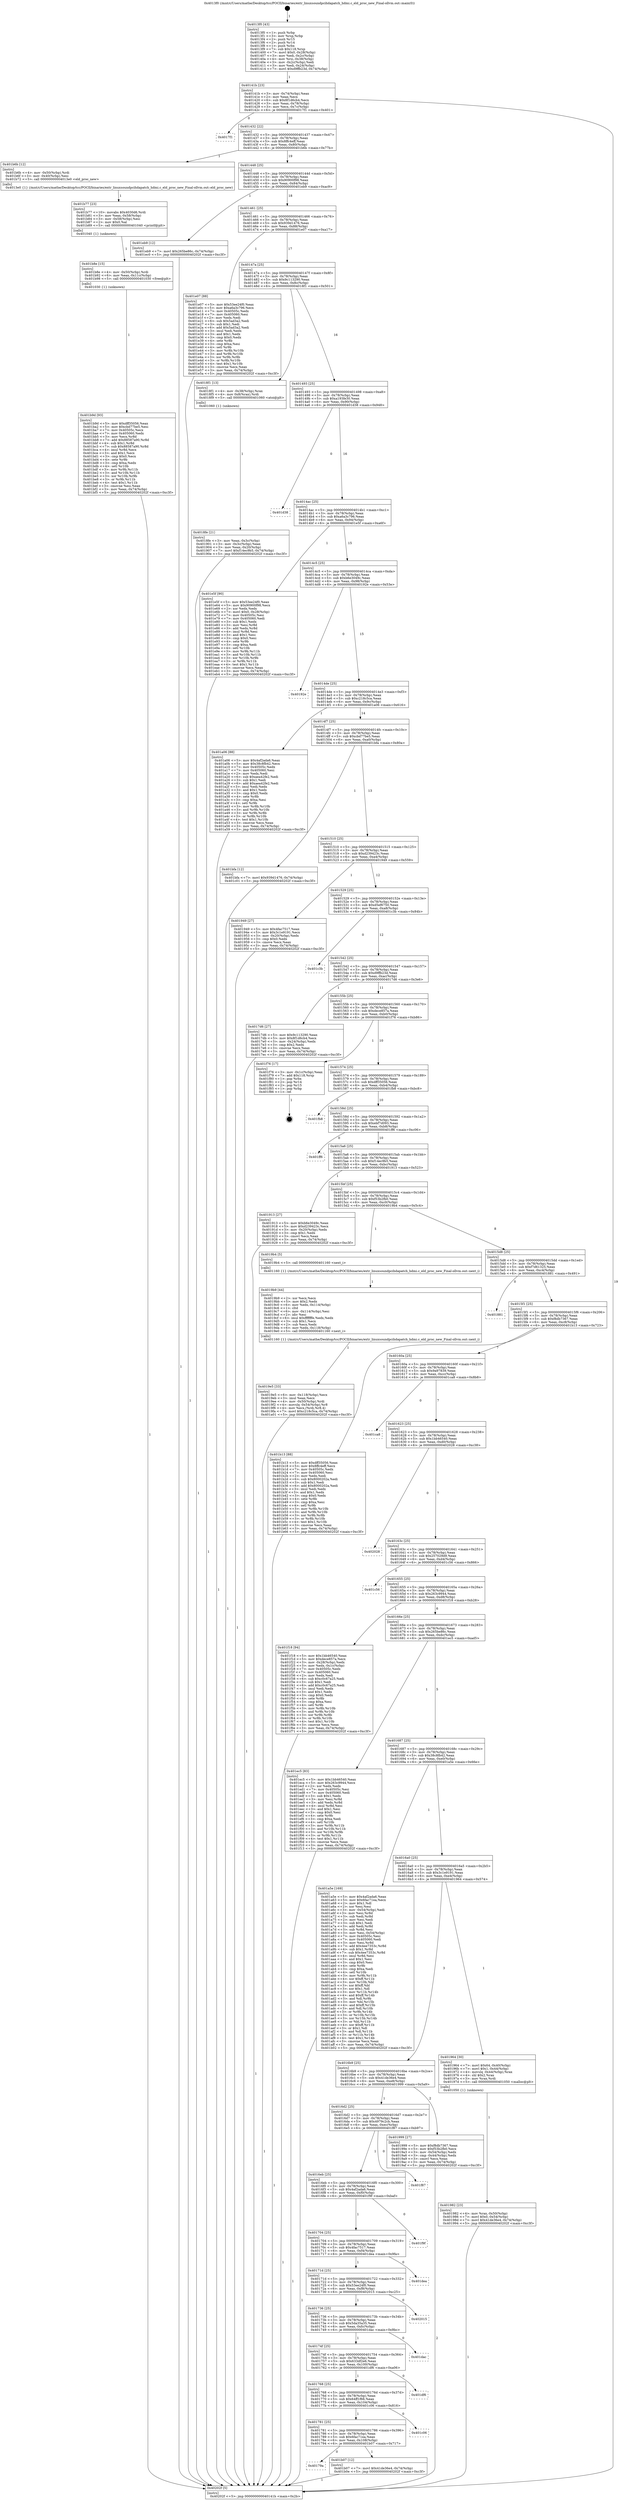 digraph "0x4013f0" {
  label = "0x4013f0 (/mnt/c/Users/mathe/Desktop/tcc/POCII/binaries/extr_linuxsoundpcihdapatch_hdmi.c_eld_proc_new_Final-ollvm.out::main(0))"
  labelloc = "t"
  node[shape=record]

  Entry [label="",width=0.3,height=0.3,shape=circle,fillcolor=black,style=filled]
  "0x40141b" [label="{
     0x40141b [23]\l
     | [instrs]\l
     &nbsp;&nbsp;0x40141b \<+3\>: mov -0x74(%rbp),%eax\l
     &nbsp;&nbsp;0x40141e \<+2\>: mov %eax,%ecx\l
     &nbsp;&nbsp;0x401420 \<+6\>: sub $0x8f1d6cb4,%ecx\l
     &nbsp;&nbsp;0x401426 \<+3\>: mov %eax,-0x78(%rbp)\l
     &nbsp;&nbsp;0x401429 \<+3\>: mov %ecx,-0x7c(%rbp)\l
     &nbsp;&nbsp;0x40142c \<+6\>: je 00000000004017f1 \<main+0x401\>\l
  }"]
  "0x4017f1" [label="{
     0x4017f1\l
  }", style=dashed]
  "0x401432" [label="{
     0x401432 [22]\l
     | [instrs]\l
     &nbsp;&nbsp;0x401432 \<+5\>: jmp 0000000000401437 \<main+0x47\>\l
     &nbsp;&nbsp;0x401437 \<+3\>: mov -0x78(%rbp),%eax\l
     &nbsp;&nbsp;0x40143a \<+5\>: sub $0x8ffc4eff,%eax\l
     &nbsp;&nbsp;0x40143f \<+3\>: mov %eax,-0x80(%rbp)\l
     &nbsp;&nbsp;0x401442 \<+6\>: je 0000000000401b6b \<main+0x77b\>\l
  }"]
  Exit [label="",width=0.3,height=0.3,shape=circle,fillcolor=black,style=filled,peripheries=2]
  "0x401b6b" [label="{
     0x401b6b [12]\l
     | [instrs]\l
     &nbsp;&nbsp;0x401b6b \<+4\>: mov -0x50(%rbp),%rdi\l
     &nbsp;&nbsp;0x401b6f \<+3\>: mov -0x40(%rbp),%esi\l
     &nbsp;&nbsp;0x401b72 \<+5\>: call 00000000004013e0 \<eld_proc_new\>\l
     | [calls]\l
     &nbsp;&nbsp;0x4013e0 \{1\} (/mnt/c/Users/mathe/Desktop/tcc/POCII/binaries/extr_linuxsoundpcihdapatch_hdmi.c_eld_proc_new_Final-ollvm.out::eld_proc_new)\l
  }"]
  "0x401448" [label="{
     0x401448 [25]\l
     | [instrs]\l
     &nbsp;&nbsp;0x401448 \<+5\>: jmp 000000000040144d \<main+0x5d\>\l
     &nbsp;&nbsp;0x40144d \<+3\>: mov -0x78(%rbp),%eax\l
     &nbsp;&nbsp;0x401450 \<+5\>: sub $0x90900f98,%eax\l
     &nbsp;&nbsp;0x401455 \<+6\>: mov %eax,-0x84(%rbp)\l
     &nbsp;&nbsp;0x40145b \<+6\>: je 0000000000401eb9 \<main+0xac9\>\l
  }"]
  "0x401b9d" [label="{
     0x401b9d [93]\l
     | [instrs]\l
     &nbsp;&nbsp;0x401b9d \<+5\>: mov $0xdff35056,%eax\l
     &nbsp;&nbsp;0x401ba2 \<+5\>: mov $0xcbd77be5,%esi\l
     &nbsp;&nbsp;0x401ba7 \<+7\>: mov 0x40505c,%ecx\l
     &nbsp;&nbsp;0x401bae \<+7\>: mov 0x405060,%edx\l
     &nbsp;&nbsp;0x401bb5 \<+3\>: mov %ecx,%r8d\l
     &nbsp;&nbsp;0x401bb8 \<+7\>: add $0x88587a90,%r8d\l
     &nbsp;&nbsp;0x401bbf \<+4\>: sub $0x1,%r8d\l
     &nbsp;&nbsp;0x401bc3 \<+7\>: sub $0x88587a90,%r8d\l
     &nbsp;&nbsp;0x401bca \<+4\>: imul %r8d,%ecx\l
     &nbsp;&nbsp;0x401bce \<+3\>: and $0x1,%ecx\l
     &nbsp;&nbsp;0x401bd1 \<+3\>: cmp $0x0,%ecx\l
     &nbsp;&nbsp;0x401bd4 \<+4\>: sete %r9b\l
     &nbsp;&nbsp;0x401bd8 \<+3\>: cmp $0xa,%edx\l
     &nbsp;&nbsp;0x401bdb \<+4\>: setl %r10b\l
     &nbsp;&nbsp;0x401bdf \<+3\>: mov %r9b,%r11b\l
     &nbsp;&nbsp;0x401be2 \<+3\>: and %r10b,%r11b\l
     &nbsp;&nbsp;0x401be5 \<+3\>: xor %r10b,%r9b\l
     &nbsp;&nbsp;0x401be8 \<+3\>: or %r9b,%r11b\l
     &nbsp;&nbsp;0x401beb \<+4\>: test $0x1,%r11b\l
     &nbsp;&nbsp;0x401bef \<+3\>: cmovne %esi,%eax\l
     &nbsp;&nbsp;0x401bf2 \<+3\>: mov %eax,-0x74(%rbp)\l
     &nbsp;&nbsp;0x401bf5 \<+5\>: jmp 000000000040202f \<main+0xc3f\>\l
  }"]
  "0x401eb9" [label="{
     0x401eb9 [12]\l
     | [instrs]\l
     &nbsp;&nbsp;0x401eb9 \<+7\>: movl $0x265be86c,-0x74(%rbp)\l
     &nbsp;&nbsp;0x401ec0 \<+5\>: jmp 000000000040202f \<main+0xc3f\>\l
  }"]
  "0x401461" [label="{
     0x401461 [25]\l
     | [instrs]\l
     &nbsp;&nbsp;0x401461 \<+5\>: jmp 0000000000401466 \<main+0x76\>\l
     &nbsp;&nbsp;0x401466 \<+3\>: mov -0x78(%rbp),%eax\l
     &nbsp;&nbsp;0x401469 \<+5\>: sub $0x939d1476,%eax\l
     &nbsp;&nbsp;0x40146e \<+6\>: mov %eax,-0x88(%rbp)\l
     &nbsp;&nbsp;0x401474 \<+6\>: je 0000000000401e07 \<main+0xa17\>\l
  }"]
  "0x401b8e" [label="{
     0x401b8e [15]\l
     | [instrs]\l
     &nbsp;&nbsp;0x401b8e \<+4\>: mov -0x50(%rbp),%rdi\l
     &nbsp;&nbsp;0x401b92 \<+6\>: mov %eax,-0x11c(%rbp)\l
     &nbsp;&nbsp;0x401b98 \<+5\>: call 0000000000401030 \<free@plt\>\l
     | [calls]\l
     &nbsp;&nbsp;0x401030 \{1\} (unknown)\l
  }"]
  "0x401e07" [label="{
     0x401e07 [88]\l
     | [instrs]\l
     &nbsp;&nbsp;0x401e07 \<+5\>: mov $0x53ee24f0,%eax\l
     &nbsp;&nbsp;0x401e0c \<+5\>: mov $0xa6a3c796,%ecx\l
     &nbsp;&nbsp;0x401e11 \<+7\>: mov 0x40505c,%edx\l
     &nbsp;&nbsp;0x401e18 \<+7\>: mov 0x405060,%esi\l
     &nbsp;&nbsp;0x401e1f \<+2\>: mov %edx,%edi\l
     &nbsp;&nbsp;0x401e21 \<+6\>: sub $0x5ad3a2,%edi\l
     &nbsp;&nbsp;0x401e27 \<+3\>: sub $0x1,%edi\l
     &nbsp;&nbsp;0x401e2a \<+6\>: add $0x5ad3a2,%edi\l
     &nbsp;&nbsp;0x401e30 \<+3\>: imul %edi,%edx\l
     &nbsp;&nbsp;0x401e33 \<+3\>: and $0x1,%edx\l
     &nbsp;&nbsp;0x401e36 \<+3\>: cmp $0x0,%edx\l
     &nbsp;&nbsp;0x401e39 \<+4\>: sete %r8b\l
     &nbsp;&nbsp;0x401e3d \<+3\>: cmp $0xa,%esi\l
     &nbsp;&nbsp;0x401e40 \<+4\>: setl %r9b\l
     &nbsp;&nbsp;0x401e44 \<+3\>: mov %r8b,%r10b\l
     &nbsp;&nbsp;0x401e47 \<+3\>: and %r9b,%r10b\l
     &nbsp;&nbsp;0x401e4a \<+3\>: xor %r9b,%r8b\l
     &nbsp;&nbsp;0x401e4d \<+3\>: or %r8b,%r10b\l
     &nbsp;&nbsp;0x401e50 \<+4\>: test $0x1,%r10b\l
     &nbsp;&nbsp;0x401e54 \<+3\>: cmovne %ecx,%eax\l
     &nbsp;&nbsp;0x401e57 \<+3\>: mov %eax,-0x74(%rbp)\l
     &nbsp;&nbsp;0x401e5a \<+5\>: jmp 000000000040202f \<main+0xc3f\>\l
  }"]
  "0x40147a" [label="{
     0x40147a [25]\l
     | [instrs]\l
     &nbsp;&nbsp;0x40147a \<+5\>: jmp 000000000040147f \<main+0x8f\>\l
     &nbsp;&nbsp;0x40147f \<+3\>: mov -0x78(%rbp),%eax\l
     &nbsp;&nbsp;0x401482 \<+5\>: sub $0x9c113290,%eax\l
     &nbsp;&nbsp;0x401487 \<+6\>: mov %eax,-0x8c(%rbp)\l
     &nbsp;&nbsp;0x40148d \<+6\>: je 00000000004018f1 \<main+0x501\>\l
  }"]
  "0x401b77" [label="{
     0x401b77 [23]\l
     | [instrs]\l
     &nbsp;&nbsp;0x401b77 \<+10\>: movabs $0x4030d6,%rdi\l
     &nbsp;&nbsp;0x401b81 \<+3\>: mov %eax,-0x58(%rbp)\l
     &nbsp;&nbsp;0x401b84 \<+3\>: mov -0x58(%rbp),%esi\l
     &nbsp;&nbsp;0x401b87 \<+2\>: mov $0x0,%al\l
     &nbsp;&nbsp;0x401b89 \<+5\>: call 0000000000401040 \<printf@plt\>\l
     | [calls]\l
     &nbsp;&nbsp;0x401040 \{1\} (unknown)\l
  }"]
  "0x4018f1" [label="{
     0x4018f1 [13]\l
     | [instrs]\l
     &nbsp;&nbsp;0x4018f1 \<+4\>: mov -0x38(%rbp),%rax\l
     &nbsp;&nbsp;0x4018f5 \<+4\>: mov 0x8(%rax),%rdi\l
     &nbsp;&nbsp;0x4018f9 \<+5\>: call 0000000000401060 \<atoi@plt\>\l
     | [calls]\l
     &nbsp;&nbsp;0x401060 \{1\} (unknown)\l
  }"]
  "0x401493" [label="{
     0x401493 [25]\l
     | [instrs]\l
     &nbsp;&nbsp;0x401493 \<+5\>: jmp 0000000000401498 \<main+0xa8\>\l
     &nbsp;&nbsp;0x401498 \<+3\>: mov -0x78(%rbp),%eax\l
     &nbsp;&nbsp;0x40149b \<+5\>: sub $0xa193fe30,%eax\l
     &nbsp;&nbsp;0x4014a0 \<+6\>: mov %eax,-0x90(%rbp)\l
     &nbsp;&nbsp;0x4014a6 \<+6\>: je 0000000000401d38 \<main+0x948\>\l
  }"]
  "0x40179a" [label="{
     0x40179a\l
  }", style=dashed]
  "0x401d38" [label="{
     0x401d38\l
  }", style=dashed]
  "0x4014ac" [label="{
     0x4014ac [25]\l
     | [instrs]\l
     &nbsp;&nbsp;0x4014ac \<+5\>: jmp 00000000004014b1 \<main+0xc1\>\l
     &nbsp;&nbsp;0x4014b1 \<+3\>: mov -0x78(%rbp),%eax\l
     &nbsp;&nbsp;0x4014b4 \<+5\>: sub $0xa6a3c796,%eax\l
     &nbsp;&nbsp;0x4014b9 \<+6\>: mov %eax,-0x94(%rbp)\l
     &nbsp;&nbsp;0x4014bf \<+6\>: je 0000000000401e5f \<main+0xa6f\>\l
  }"]
  "0x401b07" [label="{
     0x401b07 [12]\l
     | [instrs]\l
     &nbsp;&nbsp;0x401b07 \<+7\>: movl $0x41de36e4,-0x74(%rbp)\l
     &nbsp;&nbsp;0x401b0e \<+5\>: jmp 000000000040202f \<main+0xc3f\>\l
  }"]
  "0x401e5f" [label="{
     0x401e5f [90]\l
     | [instrs]\l
     &nbsp;&nbsp;0x401e5f \<+5\>: mov $0x53ee24f0,%eax\l
     &nbsp;&nbsp;0x401e64 \<+5\>: mov $0x90900f98,%ecx\l
     &nbsp;&nbsp;0x401e69 \<+2\>: xor %edx,%edx\l
     &nbsp;&nbsp;0x401e6b \<+7\>: movl $0x0,-0x28(%rbp)\l
     &nbsp;&nbsp;0x401e72 \<+7\>: mov 0x40505c,%esi\l
     &nbsp;&nbsp;0x401e79 \<+7\>: mov 0x405060,%edi\l
     &nbsp;&nbsp;0x401e80 \<+3\>: sub $0x1,%edx\l
     &nbsp;&nbsp;0x401e83 \<+3\>: mov %esi,%r8d\l
     &nbsp;&nbsp;0x401e86 \<+3\>: add %edx,%r8d\l
     &nbsp;&nbsp;0x401e89 \<+4\>: imul %r8d,%esi\l
     &nbsp;&nbsp;0x401e8d \<+3\>: and $0x1,%esi\l
     &nbsp;&nbsp;0x401e90 \<+3\>: cmp $0x0,%esi\l
     &nbsp;&nbsp;0x401e93 \<+4\>: sete %r9b\l
     &nbsp;&nbsp;0x401e97 \<+3\>: cmp $0xa,%edi\l
     &nbsp;&nbsp;0x401e9a \<+4\>: setl %r10b\l
     &nbsp;&nbsp;0x401e9e \<+3\>: mov %r9b,%r11b\l
     &nbsp;&nbsp;0x401ea1 \<+3\>: and %r10b,%r11b\l
     &nbsp;&nbsp;0x401ea4 \<+3\>: xor %r10b,%r9b\l
     &nbsp;&nbsp;0x401ea7 \<+3\>: or %r9b,%r11b\l
     &nbsp;&nbsp;0x401eaa \<+4\>: test $0x1,%r11b\l
     &nbsp;&nbsp;0x401eae \<+3\>: cmovne %ecx,%eax\l
     &nbsp;&nbsp;0x401eb1 \<+3\>: mov %eax,-0x74(%rbp)\l
     &nbsp;&nbsp;0x401eb4 \<+5\>: jmp 000000000040202f \<main+0xc3f\>\l
  }"]
  "0x4014c5" [label="{
     0x4014c5 [25]\l
     | [instrs]\l
     &nbsp;&nbsp;0x4014c5 \<+5\>: jmp 00000000004014ca \<main+0xda\>\l
     &nbsp;&nbsp;0x4014ca \<+3\>: mov -0x78(%rbp),%eax\l
     &nbsp;&nbsp;0x4014cd \<+5\>: sub $0xb6e3049c,%eax\l
     &nbsp;&nbsp;0x4014d2 \<+6\>: mov %eax,-0x98(%rbp)\l
     &nbsp;&nbsp;0x4014d8 \<+6\>: je 000000000040192e \<main+0x53e\>\l
  }"]
  "0x401781" [label="{
     0x401781 [25]\l
     | [instrs]\l
     &nbsp;&nbsp;0x401781 \<+5\>: jmp 0000000000401786 \<main+0x396\>\l
     &nbsp;&nbsp;0x401786 \<+3\>: mov -0x78(%rbp),%eax\l
     &nbsp;&nbsp;0x401789 \<+5\>: sub $0x6fac71ea,%eax\l
     &nbsp;&nbsp;0x40178e \<+6\>: mov %eax,-0x108(%rbp)\l
     &nbsp;&nbsp;0x401794 \<+6\>: je 0000000000401b07 \<main+0x717\>\l
  }"]
  "0x40192e" [label="{
     0x40192e\l
  }", style=dashed]
  "0x4014de" [label="{
     0x4014de [25]\l
     | [instrs]\l
     &nbsp;&nbsp;0x4014de \<+5\>: jmp 00000000004014e3 \<main+0xf3\>\l
     &nbsp;&nbsp;0x4014e3 \<+3\>: mov -0x78(%rbp),%eax\l
     &nbsp;&nbsp;0x4014e6 \<+5\>: sub $0xc218c5ca,%eax\l
     &nbsp;&nbsp;0x4014eb \<+6\>: mov %eax,-0x9c(%rbp)\l
     &nbsp;&nbsp;0x4014f1 \<+6\>: je 0000000000401a06 \<main+0x616\>\l
  }"]
  "0x401c06" [label="{
     0x401c06\l
  }", style=dashed]
  "0x401a06" [label="{
     0x401a06 [88]\l
     | [instrs]\l
     &nbsp;&nbsp;0x401a06 \<+5\>: mov $0x4af2ada6,%eax\l
     &nbsp;&nbsp;0x401a0b \<+5\>: mov $0x38c8fb42,%ecx\l
     &nbsp;&nbsp;0x401a10 \<+7\>: mov 0x40505c,%edx\l
     &nbsp;&nbsp;0x401a17 \<+7\>: mov 0x405060,%esi\l
     &nbsp;&nbsp;0x401a1e \<+2\>: mov %edx,%edi\l
     &nbsp;&nbsp;0x401a20 \<+6\>: sub $0xaea42fe2,%edi\l
     &nbsp;&nbsp;0x401a26 \<+3\>: sub $0x1,%edi\l
     &nbsp;&nbsp;0x401a29 \<+6\>: add $0xaea42fe2,%edi\l
     &nbsp;&nbsp;0x401a2f \<+3\>: imul %edi,%edx\l
     &nbsp;&nbsp;0x401a32 \<+3\>: and $0x1,%edx\l
     &nbsp;&nbsp;0x401a35 \<+3\>: cmp $0x0,%edx\l
     &nbsp;&nbsp;0x401a38 \<+4\>: sete %r8b\l
     &nbsp;&nbsp;0x401a3c \<+3\>: cmp $0xa,%esi\l
     &nbsp;&nbsp;0x401a3f \<+4\>: setl %r9b\l
     &nbsp;&nbsp;0x401a43 \<+3\>: mov %r8b,%r10b\l
     &nbsp;&nbsp;0x401a46 \<+3\>: and %r9b,%r10b\l
     &nbsp;&nbsp;0x401a49 \<+3\>: xor %r9b,%r8b\l
     &nbsp;&nbsp;0x401a4c \<+3\>: or %r8b,%r10b\l
     &nbsp;&nbsp;0x401a4f \<+4\>: test $0x1,%r10b\l
     &nbsp;&nbsp;0x401a53 \<+3\>: cmovne %ecx,%eax\l
     &nbsp;&nbsp;0x401a56 \<+3\>: mov %eax,-0x74(%rbp)\l
     &nbsp;&nbsp;0x401a59 \<+5\>: jmp 000000000040202f \<main+0xc3f\>\l
  }"]
  "0x4014f7" [label="{
     0x4014f7 [25]\l
     | [instrs]\l
     &nbsp;&nbsp;0x4014f7 \<+5\>: jmp 00000000004014fc \<main+0x10c\>\l
     &nbsp;&nbsp;0x4014fc \<+3\>: mov -0x78(%rbp),%eax\l
     &nbsp;&nbsp;0x4014ff \<+5\>: sub $0xcbd77be5,%eax\l
     &nbsp;&nbsp;0x401504 \<+6\>: mov %eax,-0xa0(%rbp)\l
     &nbsp;&nbsp;0x40150a \<+6\>: je 0000000000401bfa \<main+0x80a\>\l
  }"]
  "0x401768" [label="{
     0x401768 [25]\l
     | [instrs]\l
     &nbsp;&nbsp;0x401768 \<+5\>: jmp 000000000040176d \<main+0x37d\>\l
     &nbsp;&nbsp;0x40176d \<+3\>: mov -0x78(%rbp),%eax\l
     &nbsp;&nbsp;0x401770 \<+5\>: sub $0x64ff1f66,%eax\l
     &nbsp;&nbsp;0x401775 \<+6\>: mov %eax,-0x104(%rbp)\l
     &nbsp;&nbsp;0x40177b \<+6\>: je 0000000000401c06 \<main+0x816\>\l
  }"]
  "0x401bfa" [label="{
     0x401bfa [12]\l
     | [instrs]\l
     &nbsp;&nbsp;0x401bfa \<+7\>: movl $0x939d1476,-0x74(%rbp)\l
     &nbsp;&nbsp;0x401c01 \<+5\>: jmp 000000000040202f \<main+0xc3f\>\l
  }"]
  "0x401510" [label="{
     0x401510 [25]\l
     | [instrs]\l
     &nbsp;&nbsp;0x401510 \<+5\>: jmp 0000000000401515 \<main+0x125\>\l
     &nbsp;&nbsp;0x401515 \<+3\>: mov -0x78(%rbp),%eax\l
     &nbsp;&nbsp;0x401518 \<+5\>: sub $0xd239423c,%eax\l
     &nbsp;&nbsp;0x40151d \<+6\>: mov %eax,-0xa4(%rbp)\l
     &nbsp;&nbsp;0x401523 \<+6\>: je 0000000000401949 \<main+0x559\>\l
  }"]
  "0x401df6" [label="{
     0x401df6\l
  }", style=dashed]
  "0x401949" [label="{
     0x401949 [27]\l
     | [instrs]\l
     &nbsp;&nbsp;0x401949 \<+5\>: mov $0x4fac7517,%eax\l
     &nbsp;&nbsp;0x40194e \<+5\>: mov $0x3c1e9191,%ecx\l
     &nbsp;&nbsp;0x401953 \<+3\>: mov -0x20(%rbp),%edx\l
     &nbsp;&nbsp;0x401956 \<+3\>: cmp $0x0,%edx\l
     &nbsp;&nbsp;0x401959 \<+3\>: cmove %ecx,%eax\l
     &nbsp;&nbsp;0x40195c \<+3\>: mov %eax,-0x74(%rbp)\l
     &nbsp;&nbsp;0x40195f \<+5\>: jmp 000000000040202f \<main+0xc3f\>\l
  }"]
  "0x401529" [label="{
     0x401529 [25]\l
     | [instrs]\l
     &nbsp;&nbsp;0x401529 \<+5\>: jmp 000000000040152e \<main+0x13e\>\l
     &nbsp;&nbsp;0x40152e \<+3\>: mov -0x78(%rbp),%eax\l
     &nbsp;&nbsp;0x401531 \<+5\>: sub $0xd5ef6750,%eax\l
     &nbsp;&nbsp;0x401536 \<+6\>: mov %eax,-0xa8(%rbp)\l
     &nbsp;&nbsp;0x40153c \<+6\>: je 0000000000401c3b \<main+0x84b\>\l
  }"]
  "0x40174f" [label="{
     0x40174f [25]\l
     | [instrs]\l
     &nbsp;&nbsp;0x40174f \<+5\>: jmp 0000000000401754 \<main+0x364\>\l
     &nbsp;&nbsp;0x401754 \<+3\>: mov -0x78(%rbp),%eax\l
     &nbsp;&nbsp;0x401757 \<+5\>: sub $0x633df2e6,%eax\l
     &nbsp;&nbsp;0x40175c \<+6\>: mov %eax,-0x100(%rbp)\l
     &nbsp;&nbsp;0x401762 \<+6\>: je 0000000000401df6 \<main+0xa06\>\l
  }"]
  "0x401c3b" [label="{
     0x401c3b\l
  }", style=dashed]
  "0x401542" [label="{
     0x401542 [25]\l
     | [instrs]\l
     &nbsp;&nbsp;0x401542 \<+5\>: jmp 0000000000401547 \<main+0x157\>\l
     &nbsp;&nbsp;0x401547 \<+3\>: mov -0x78(%rbp),%eax\l
     &nbsp;&nbsp;0x40154a \<+5\>: sub $0xd9ffb23d,%eax\l
     &nbsp;&nbsp;0x40154f \<+6\>: mov %eax,-0xac(%rbp)\l
     &nbsp;&nbsp;0x401555 \<+6\>: je 00000000004017d6 \<main+0x3e6\>\l
  }"]
  "0x401dac" [label="{
     0x401dac\l
  }", style=dashed]
  "0x4017d6" [label="{
     0x4017d6 [27]\l
     | [instrs]\l
     &nbsp;&nbsp;0x4017d6 \<+5\>: mov $0x9c113290,%eax\l
     &nbsp;&nbsp;0x4017db \<+5\>: mov $0x8f1d6cb4,%ecx\l
     &nbsp;&nbsp;0x4017e0 \<+3\>: mov -0x24(%rbp),%edx\l
     &nbsp;&nbsp;0x4017e3 \<+3\>: cmp $0x2,%edx\l
     &nbsp;&nbsp;0x4017e6 \<+3\>: cmovne %ecx,%eax\l
     &nbsp;&nbsp;0x4017e9 \<+3\>: mov %eax,-0x74(%rbp)\l
     &nbsp;&nbsp;0x4017ec \<+5\>: jmp 000000000040202f \<main+0xc3f\>\l
  }"]
  "0x40155b" [label="{
     0x40155b [25]\l
     | [instrs]\l
     &nbsp;&nbsp;0x40155b \<+5\>: jmp 0000000000401560 \<main+0x170\>\l
     &nbsp;&nbsp;0x401560 \<+3\>: mov -0x78(%rbp),%eax\l
     &nbsp;&nbsp;0x401563 \<+5\>: sub $0xdece857a,%eax\l
     &nbsp;&nbsp;0x401568 \<+6\>: mov %eax,-0xb0(%rbp)\l
     &nbsp;&nbsp;0x40156e \<+6\>: je 0000000000401f76 \<main+0xb86\>\l
  }"]
  "0x40202f" [label="{
     0x40202f [5]\l
     | [instrs]\l
     &nbsp;&nbsp;0x40202f \<+5\>: jmp 000000000040141b \<main+0x2b\>\l
  }"]
  "0x4013f0" [label="{
     0x4013f0 [43]\l
     | [instrs]\l
     &nbsp;&nbsp;0x4013f0 \<+1\>: push %rbp\l
     &nbsp;&nbsp;0x4013f1 \<+3\>: mov %rsp,%rbp\l
     &nbsp;&nbsp;0x4013f4 \<+2\>: push %r15\l
     &nbsp;&nbsp;0x4013f6 \<+2\>: push %r14\l
     &nbsp;&nbsp;0x4013f8 \<+1\>: push %rbx\l
     &nbsp;&nbsp;0x4013f9 \<+7\>: sub $0x118,%rsp\l
     &nbsp;&nbsp;0x401400 \<+7\>: movl $0x0,-0x28(%rbp)\l
     &nbsp;&nbsp;0x401407 \<+3\>: mov %edi,-0x2c(%rbp)\l
     &nbsp;&nbsp;0x40140a \<+4\>: mov %rsi,-0x38(%rbp)\l
     &nbsp;&nbsp;0x40140e \<+3\>: mov -0x2c(%rbp),%edi\l
     &nbsp;&nbsp;0x401411 \<+3\>: mov %edi,-0x24(%rbp)\l
     &nbsp;&nbsp;0x401414 \<+7\>: movl $0xd9ffb23d,-0x74(%rbp)\l
  }"]
  "0x4018fe" [label="{
     0x4018fe [21]\l
     | [instrs]\l
     &nbsp;&nbsp;0x4018fe \<+3\>: mov %eax,-0x3c(%rbp)\l
     &nbsp;&nbsp;0x401901 \<+3\>: mov -0x3c(%rbp),%eax\l
     &nbsp;&nbsp;0x401904 \<+3\>: mov %eax,-0x20(%rbp)\l
     &nbsp;&nbsp;0x401907 \<+7\>: movl $0xf14ec9b5,-0x74(%rbp)\l
     &nbsp;&nbsp;0x40190e \<+5\>: jmp 000000000040202f \<main+0xc3f\>\l
  }"]
  "0x401736" [label="{
     0x401736 [25]\l
     | [instrs]\l
     &nbsp;&nbsp;0x401736 \<+5\>: jmp 000000000040173b \<main+0x34b\>\l
     &nbsp;&nbsp;0x40173b \<+3\>: mov -0x78(%rbp),%eax\l
     &nbsp;&nbsp;0x40173e \<+5\>: sub $0x5da35a35,%eax\l
     &nbsp;&nbsp;0x401743 \<+6\>: mov %eax,-0xfc(%rbp)\l
     &nbsp;&nbsp;0x401749 \<+6\>: je 0000000000401dac \<main+0x9bc\>\l
  }"]
  "0x401f76" [label="{
     0x401f76 [17]\l
     | [instrs]\l
     &nbsp;&nbsp;0x401f76 \<+3\>: mov -0x1c(%rbp),%eax\l
     &nbsp;&nbsp;0x401f79 \<+7\>: add $0x118,%rsp\l
     &nbsp;&nbsp;0x401f80 \<+1\>: pop %rbx\l
     &nbsp;&nbsp;0x401f81 \<+2\>: pop %r14\l
     &nbsp;&nbsp;0x401f83 \<+2\>: pop %r15\l
     &nbsp;&nbsp;0x401f85 \<+1\>: pop %rbp\l
     &nbsp;&nbsp;0x401f86 \<+1\>: ret\l
  }"]
  "0x401574" [label="{
     0x401574 [25]\l
     | [instrs]\l
     &nbsp;&nbsp;0x401574 \<+5\>: jmp 0000000000401579 \<main+0x189\>\l
     &nbsp;&nbsp;0x401579 \<+3\>: mov -0x78(%rbp),%eax\l
     &nbsp;&nbsp;0x40157c \<+5\>: sub $0xdff35056,%eax\l
     &nbsp;&nbsp;0x401581 \<+6\>: mov %eax,-0xb4(%rbp)\l
     &nbsp;&nbsp;0x401587 \<+6\>: je 0000000000401fb8 \<main+0xbc8\>\l
  }"]
  "0x402015" [label="{
     0x402015\l
  }", style=dashed]
  "0x401fb8" [label="{
     0x401fb8\l
  }", style=dashed]
  "0x40158d" [label="{
     0x40158d [25]\l
     | [instrs]\l
     &nbsp;&nbsp;0x40158d \<+5\>: jmp 0000000000401592 \<main+0x1a2\>\l
     &nbsp;&nbsp;0x401592 \<+3\>: mov -0x78(%rbp),%eax\l
     &nbsp;&nbsp;0x401595 \<+5\>: sub $0xebf7d093,%eax\l
     &nbsp;&nbsp;0x40159a \<+6\>: mov %eax,-0xb8(%rbp)\l
     &nbsp;&nbsp;0x4015a0 \<+6\>: je 0000000000401ff6 \<main+0xc06\>\l
  }"]
  "0x40171d" [label="{
     0x40171d [25]\l
     | [instrs]\l
     &nbsp;&nbsp;0x40171d \<+5\>: jmp 0000000000401722 \<main+0x332\>\l
     &nbsp;&nbsp;0x401722 \<+3\>: mov -0x78(%rbp),%eax\l
     &nbsp;&nbsp;0x401725 \<+5\>: sub $0x53ee24f0,%eax\l
     &nbsp;&nbsp;0x40172a \<+6\>: mov %eax,-0xf8(%rbp)\l
     &nbsp;&nbsp;0x401730 \<+6\>: je 0000000000402015 \<main+0xc25\>\l
  }"]
  "0x401ff6" [label="{
     0x401ff6\l
  }", style=dashed]
  "0x4015a6" [label="{
     0x4015a6 [25]\l
     | [instrs]\l
     &nbsp;&nbsp;0x4015a6 \<+5\>: jmp 00000000004015ab \<main+0x1bb\>\l
     &nbsp;&nbsp;0x4015ab \<+3\>: mov -0x78(%rbp),%eax\l
     &nbsp;&nbsp;0x4015ae \<+5\>: sub $0xf14ec9b5,%eax\l
     &nbsp;&nbsp;0x4015b3 \<+6\>: mov %eax,-0xbc(%rbp)\l
     &nbsp;&nbsp;0x4015b9 \<+6\>: je 0000000000401913 \<main+0x523\>\l
  }"]
  "0x401dea" [label="{
     0x401dea\l
  }", style=dashed]
  "0x401913" [label="{
     0x401913 [27]\l
     | [instrs]\l
     &nbsp;&nbsp;0x401913 \<+5\>: mov $0xb6e3049c,%eax\l
     &nbsp;&nbsp;0x401918 \<+5\>: mov $0xd239423c,%ecx\l
     &nbsp;&nbsp;0x40191d \<+3\>: mov -0x20(%rbp),%edx\l
     &nbsp;&nbsp;0x401920 \<+3\>: cmp $0x1,%edx\l
     &nbsp;&nbsp;0x401923 \<+3\>: cmovl %ecx,%eax\l
     &nbsp;&nbsp;0x401926 \<+3\>: mov %eax,-0x74(%rbp)\l
     &nbsp;&nbsp;0x401929 \<+5\>: jmp 000000000040202f \<main+0xc3f\>\l
  }"]
  "0x4015bf" [label="{
     0x4015bf [25]\l
     | [instrs]\l
     &nbsp;&nbsp;0x4015bf \<+5\>: jmp 00000000004015c4 \<main+0x1d4\>\l
     &nbsp;&nbsp;0x4015c4 \<+3\>: mov -0x78(%rbp),%eax\l
     &nbsp;&nbsp;0x4015c7 \<+5\>: sub $0xf53b2fb0,%eax\l
     &nbsp;&nbsp;0x4015cc \<+6\>: mov %eax,-0xc0(%rbp)\l
     &nbsp;&nbsp;0x4015d2 \<+6\>: je 00000000004019b4 \<main+0x5c4\>\l
  }"]
  "0x401704" [label="{
     0x401704 [25]\l
     | [instrs]\l
     &nbsp;&nbsp;0x401704 \<+5\>: jmp 0000000000401709 \<main+0x319\>\l
     &nbsp;&nbsp;0x401709 \<+3\>: mov -0x78(%rbp),%eax\l
     &nbsp;&nbsp;0x40170c \<+5\>: sub $0x4fac7517,%eax\l
     &nbsp;&nbsp;0x401711 \<+6\>: mov %eax,-0xf4(%rbp)\l
     &nbsp;&nbsp;0x401717 \<+6\>: je 0000000000401dea \<main+0x9fa\>\l
  }"]
  "0x4019b4" [label="{
     0x4019b4 [5]\l
     | [instrs]\l
     &nbsp;&nbsp;0x4019b4 \<+5\>: call 0000000000401160 \<next_i\>\l
     | [calls]\l
     &nbsp;&nbsp;0x401160 \{1\} (/mnt/c/Users/mathe/Desktop/tcc/POCII/binaries/extr_linuxsoundpcihdapatch_hdmi.c_eld_proc_new_Final-ollvm.out::next_i)\l
  }"]
  "0x4015d8" [label="{
     0x4015d8 [25]\l
     | [instrs]\l
     &nbsp;&nbsp;0x4015d8 \<+5\>: jmp 00000000004015dd \<main+0x1ed\>\l
     &nbsp;&nbsp;0x4015dd \<+3\>: mov -0x78(%rbp),%eax\l
     &nbsp;&nbsp;0x4015e0 \<+5\>: sub $0xf7d61325,%eax\l
     &nbsp;&nbsp;0x4015e5 \<+6\>: mov %eax,-0xc4(%rbp)\l
     &nbsp;&nbsp;0x4015eb \<+6\>: je 0000000000401881 \<main+0x491\>\l
  }"]
  "0x401f9f" [label="{
     0x401f9f\l
  }", style=dashed]
  "0x401881" [label="{
     0x401881\l
  }", style=dashed]
  "0x4015f1" [label="{
     0x4015f1 [25]\l
     | [instrs]\l
     &nbsp;&nbsp;0x4015f1 \<+5\>: jmp 00000000004015f6 \<main+0x206\>\l
     &nbsp;&nbsp;0x4015f6 \<+3\>: mov -0x78(%rbp),%eax\l
     &nbsp;&nbsp;0x4015f9 \<+5\>: sub $0xf8db7367,%eax\l
     &nbsp;&nbsp;0x4015fe \<+6\>: mov %eax,-0xc8(%rbp)\l
     &nbsp;&nbsp;0x401604 \<+6\>: je 0000000000401b13 \<main+0x723\>\l
  }"]
  "0x4016eb" [label="{
     0x4016eb [25]\l
     | [instrs]\l
     &nbsp;&nbsp;0x4016eb \<+5\>: jmp 00000000004016f0 \<main+0x300\>\l
     &nbsp;&nbsp;0x4016f0 \<+3\>: mov -0x78(%rbp),%eax\l
     &nbsp;&nbsp;0x4016f3 \<+5\>: sub $0x4af2ada6,%eax\l
     &nbsp;&nbsp;0x4016f8 \<+6\>: mov %eax,-0xf0(%rbp)\l
     &nbsp;&nbsp;0x4016fe \<+6\>: je 0000000000401f9f \<main+0xbaf\>\l
  }"]
  "0x401b13" [label="{
     0x401b13 [88]\l
     | [instrs]\l
     &nbsp;&nbsp;0x401b13 \<+5\>: mov $0xdff35056,%eax\l
     &nbsp;&nbsp;0x401b18 \<+5\>: mov $0x8ffc4eff,%ecx\l
     &nbsp;&nbsp;0x401b1d \<+7\>: mov 0x40505c,%edx\l
     &nbsp;&nbsp;0x401b24 \<+7\>: mov 0x405060,%esi\l
     &nbsp;&nbsp;0x401b2b \<+2\>: mov %edx,%edi\l
     &nbsp;&nbsp;0x401b2d \<+6\>: sub $0x8000202a,%edi\l
     &nbsp;&nbsp;0x401b33 \<+3\>: sub $0x1,%edi\l
     &nbsp;&nbsp;0x401b36 \<+6\>: add $0x8000202a,%edi\l
     &nbsp;&nbsp;0x401b3c \<+3\>: imul %edi,%edx\l
     &nbsp;&nbsp;0x401b3f \<+3\>: and $0x1,%edx\l
     &nbsp;&nbsp;0x401b42 \<+3\>: cmp $0x0,%edx\l
     &nbsp;&nbsp;0x401b45 \<+4\>: sete %r8b\l
     &nbsp;&nbsp;0x401b49 \<+3\>: cmp $0xa,%esi\l
     &nbsp;&nbsp;0x401b4c \<+4\>: setl %r9b\l
     &nbsp;&nbsp;0x401b50 \<+3\>: mov %r8b,%r10b\l
     &nbsp;&nbsp;0x401b53 \<+3\>: and %r9b,%r10b\l
     &nbsp;&nbsp;0x401b56 \<+3\>: xor %r9b,%r8b\l
     &nbsp;&nbsp;0x401b59 \<+3\>: or %r8b,%r10b\l
     &nbsp;&nbsp;0x401b5c \<+4\>: test $0x1,%r10b\l
     &nbsp;&nbsp;0x401b60 \<+3\>: cmovne %ecx,%eax\l
     &nbsp;&nbsp;0x401b63 \<+3\>: mov %eax,-0x74(%rbp)\l
     &nbsp;&nbsp;0x401b66 \<+5\>: jmp 000000000040202f \<main+0xc3f\>\l
  }"]
  "0x40160a" [label="{
     0x40160a [25]\l
     | [instrs]\l
     &nbsp;&nbsp;0x40160a \<+5\>: jmp 000000000040160f \<main+0x21f\>\l
     &nbsp;&nbsp;0x40160f \<+3\>: mov -0x78(%rbp),%eax\l
     &nbsp;&nbsp;0x401612 \<+5\>: sub $0x9a97839,%eax\l
     &nbsp;&nbsp;0x401617 \<+6\>: mov %eax,-0xcc(%rbp)\l
     &nbsp;&nbsp;0x40161d \<+6\>: je 0000000000401ca8 \<main+0x8b8\>\l
  }"]
  "0x401f87" [label="{
     0x401f87\l
  }", style=dashed]
  "0x401ca8" [label="{
     0x401ca8\l
  }", style=dashed]
  "0x401623" [label="{
     0x401623 [25]\l
     | [instrs]\l
     &nbsp;&nbsp;0x401623 \<+5\>: jmp 0000000000401628 \<main+0x238\>\l
     &nbsp;&nbsp;0x401628 \<+3\>: mov -0x78(%rbp),%eax\l
     &nbsp;&nbsp;0x40162b \<+5\>: sub $0x1bb46540,%eax\l
     &nbsp;&nbsp;0x401630 \<+6\>: mov %eax,-0xd0(%rbp)\l
     &nbsp;&nbsp;0x401636 \<+6\>: je 0000000000402028 \<main+0xc38\>\l
  }"]
  "0x4019e5" [label="{
     0x4019e5 [33]\l
     | [instrs]\l
     &nbsp;&nbsp;0x4019e5 \<+6\>: mov -0x118(%rbp),%ecx\l
     &nbsp;&nbsp;0x4019eb \<+3\>: imul %eax,%ecx\l
     &nbsp;&nbsp;0x4019ee \<+4\>: mov -0x50(%rbp),%rdi\l
     &nbsp;&nbsp;0x4019f2 \<+4\>: movslq -0x54(%rbp),%r8\l
     &nbsp;&nbsp;0x4019f6 \<+4\>: mov %ecx,(%rdi,%r8,4)\l
     &nbsp;&nbsp;0x4019fa \<+7\>: movl $0xc218c5ca,-0x74(%rbp)\l
     &nbsp;&nbsp;0x401a01 \<+5\>: jmp 000000000040202f \<main+0xc3f\>\l
  }"]
  "0x402028" [label="{
     0x402028\l
  }", style=dashed]
  "0x40163c" [label="{
     0x40163c [25]\l
     | [instrs]\l
     &nbsp;&nbsp;0x40163c \<+5\>: jmp 0000000000401641 \<main+0x251\>\l
     &nbsp;&nbsp;0x401641 \<+3\>: mov -0x78(%rbp),%eax\l
     &nbsp;&nbsp;0x401644 \<+5\>: sub $0x257029d9,%eax\l
     &nbsp;&nbsp;0x401649 \<+6\>: mov %eax,-0xd4(%rbp)\l
     &nbsp;&nbsp;0x40164f \<+6\>: je 0000000000401c56 \<main+0x866\>\l
  }"]
  "0x4019b9" [label="{
     0x4019b9 [44]\l
     | [instrs]\l
     &nbsp;&nbsp;0x4019b9 \<+2\>: xor %ecx,%ecx\l
     &nbsp;&nbsp;0x4019bb \<+5\>: mov $0x2,%edx\l
     &nbsp;&nbsp;0x4019c0 \<+6\>: mov %edx,-0x114(%rbp)\l
     &nbsp;&nbsp;0x4019c6 \<+1\>: cltd\l
     &nbsp;&nbsp;0x4019c7 \<+6\>: mov -0x114(%rbp),%esi\l
     &nbsp;&nbsp;0x4019cd \<+2\>: idiv %esi\l
     &nbsp;&nbsp;0x4019cf \<+6\>: imul $0xfffffffe,%edx,%edx\l
     &nbsp;&nbsp;0x4019d5 \<+3\>: sub $0x1,%ecx\l
     &nbsp;&nbsp;0x4019d8 \<+2\>: sub %ecx,%edx\l
     &nbsp;&nbsp;0x4019da \<+6\>: mov %edx,-0x118(%rbp)\l
     &nbsp;&nbsp;0x4019e0 \<+5\>: call 0000000000401160 \<next_i\>\l
     | [calls]\l
     &nbsp;&nbsp;0x401160 \{1\} (/mnt/c/Users/mathe/Desktop/tcc/POCII/binaries/extr_linuxsoundpcihdapatch_hdmi.c_eld_proc_new_Final-ollvm.out::next_i)\l
  }"]
  "0x401c56" [label="{
     0x401c56\l
  }", style=dashed]
  "0x401655" [label="{
     0x401655 [25]\l
     | [instrs]\l
     &nbsp;&nbsp;0x401655 \<+5\>: jmp 000000000040165a \<main+0x26a\>\l
     &nbsp;&nbsp;0x40165a \<+3\>: mov -0x78(%rbp),%eax\l
     &nbsp;&nbsp;0x40165d \<+5\>: sub $0x263c9944,%eax\l
     &nbsp;&nbsp;0x401662 \<+6\>: mov %eax,-0xd8(%rbp)\l
     &nbsp;&nbsp;0x401668 \<+6\>: je 0000000000401f18 \<main+0xb28\>\l
  }"]
  "0x4016d2" [label="{
     0x4016d2 [25]\l
     | [instrs]\l
     &nbsp;&nbsp;0x4016d2 \<+5\>: jmp 00000000004016d7 \<main+0x2e7\>\l
     &nbsp;&nbsp;0x4016d7 \<+3\>: mov -0x78(%rbp),%eax\l
     &nbsp;&nbsp;0x4016da \<+5\>: sub $0x4979c2cb,%eax\l
     &nbsp;&nbsp;0x4016df \<+6\>: mov %eax,-0xec(%rbp)\l
     &nbsp;&nbsp;0x4016e5 \<+6\>: je 0000000000401f87 \<main+0xb97\>\l
  }"]
  "0x401f18" [label="{
     0x401f18 [94]\l
     | [instrs]\l
     &nbsp;&nbsp;0x401f18 \<+5\>: mov $0x1bb46540,%eax\l
     &nbsp;&nbsp;0x401f1d \<+5\>: mov $0xdece857a,%ecx\l
     &nbsp;&nbsp;0x401f22 \<+3\>: mov -0x28(%rbp),%edx\l
     &nbsp;&nbsp;0x401f25 \<+3\>: mov %edx,-0x1c(%rbp)\l
     &nbsp;&nbsp;0x401f28 \<+7\>: mov 0x40505c,%edx\l
     &nbsp;&nbsp;0x401f2f \<+7\>: mov 0x405060,%esi\l
     &nbsp;&nbsp;0x401f36 \<+2\>: mov %edx,%edi\l
     &nbsp;&nbsp;0x401f38 \<+6\>: sub $0xc0c67a25,%edi\l
     &nbsp;&nbsp;0x401f3e \<+3\>: sub $0x1,%edi\l
     &nbsp;&nbsp;0x401f41 \<+6\>: add $0xc0c67a25,%edi\l
     &nbsp;&nbsp;0x401f47 \<+3\>: imul %edi,%edx\l
     &nbsp;&nbsp;0x401f4a \<+3\>: and $0x1,%edx\l
     &nbsp;&nbsp;0x401f4d \<+3\>: cmp $0x0,%edx\l
     &nbsp;&nbsp;0x401f50 \<+4\>: sete %r8b\l
     &nbsp;&nbsp;0x401f54 \<+3\>: cmp $0xa,%esi\l
     &nbsp;&nbsp;0x401f57 \<+4\>: setl %r9b\l
     &nbsp;&nbsp;0x401f5b \<+3\>: mov %r8b,%r10b\l
     &nbsp;&nbsp;0x401f5e \<+3\>: and %r9b,%r10b\l
     &nbsp;&nbsp;0x401f61 \<+3\>: xor %r9b,%r8b\l
     &nbsp;&nbsp;0x401f64 \<+3\>: or %r8b,%r10b\l
     &nbsp;&nbsp;0x401f67 \<+4\>: test $0x1,%r10b\l
     &nbsp;&nbsp;0x401f6b \<+3\>: cmovne %ecx,%eax\l
     &nbsp;&nbsp;0x401f6e \<+3\>: mov %eax,-0x74(%rbp)\l
     &nbsp;&nbsp;0x401f71 \<+5\>: jmp 000000000040202f \<main+0xc3f\>\l
  }"]
  "0x40166e" [label="{
     0x40166e [25]\l
     | [instrs]\l
     &nbsp;&nbsp;0x40166e \<+5\>: jmp 0000000000401673 \<main+0x283\>\l
     &nbsp;&nbsp;0x401673 \<+3\>: mov -0x78(%rbp),%eax\l
     &nbsp;&nbsp;0x401676 \<+5\>: sub $0x265be86c,%eax\l
     &nbsp;&nbsp;0x40167b \<+6\>: mov %eax,-0xdc(%rbp)\l
     &nbsp;&nbsp;0x401681 \<+6\>: je 0000000000401ec5 \<main+0xad5\>\l
  }"]
  "0x401999" [label="{
     0x401999 [27]\l
     | [instrs]\l
     &nbsp;&nbsp;0x401999 \<+5\>: mov $0xf8db7367,%eax\l
     &nbsp;&nbsp;0x40199e \<+5\>: mov $0xf53b2fb0,%ecx\l
     &nbsp;&nbsp;0x4019a3 \<+3\>: mov -0x54(%rbp),%edx\l
     &nbsp;&nbsp;0x4019a6 \<+3\>: cmp -0x44(%rbp),%edx\l
     &nbsp;&nbsp;0x4019a9 \<+3\>: cmovl %ecx,%eax\l
     &nbsp;&nbsp;0x4019ac \<+3\>: mov %eax,-0x74(%rbp)\l
     &nbsp;&nbsp;0x4019af \<+5\>: jmp 000000000040202f \<main+0xc3f\>\l
  }"]
  "0x401ec5" [label="{
     0x401ec5 [83]\l
     | [instrs]\l
     &nbsp;&nbsp;0x401ec5 \<+5\>: mov $0x1bb46540,%eax\l
     &nbsp;&nbsp;0x401eca \<+5\>: mov $0x263c9944,%ecx\l
     &nbsp;&nbsp;0x401ecf \<+2\>: xor %edx,%edx\l
     &nbsp;&nbsp;0x401ed1 \<+7\>: mov 0x40505c,%esi\l
     &nbsp;&nbsp;0x401ed8 \<+7\>: mov 0x405060,%edi\l
     &nbsp;&nbsp;0x401edf \<+3\>: sub $0x1,%edx\l
     &nbsp;&nbsp;0x401ee2 \<+3\>: mov %esi,%r8d\l
     &nbsp;&nbsp;0x401ee5 \<+3\>: add %edx,%r8d\l
     &nbsp;&nbsp;0x401ee8 \<+4\>: imul %r8d,%esi\l
     &nbsp;&nbsp;0x401eec \<+3\>: and $0x1,%esi\l
     &nbsp;&nbsp;0x401eef \<+3\>: cmp $0x0,%esi\l
     &nbsp;&nbsp;0x401ef2 \<+4\>: sete %r9b\l
     &nbsp;&nbsp;0x401ef6 \<+3\>: cmp $0xa,%edi\l
     &nbsp;&nbsp;0x401ef9 \<+4\>: setl %r10b\l
     &nbsp;&nbsp;0x401efd \<+3\>: mov %r9b,%r11b\l
     &nbsp;&nbsp;0x401f00 \<+3\>: and %r10b,%r11b\l
     &nbsp;&nbsp;0x401f03 \<+3\>: xor %r10b,%r9b\l
     &nbsp;&nbsp;0x401f06 \<+3\>: or %r9b,%r11b\l
     &nbsp;&nbsp;0x401f09 \<+4\>: test $0x1,%r11b\l
     &nbsp;&nbsp;0x401f0d \<+3\>: cmovne %ecx,%eax\l
     &nbsp;&nbsp;0x401f10 \<+3\>: mov %eax,-0x74(%rbp)\l
     &nbsp;&nbsp;0x401f13 \<+5\>: jmp 000000000040202f \<main+0xc3f\>\l
  }"]
  "0x401687" [label="{
     0x401687 [25]\l
     | [instrs]\l
     &nbsp;&nbsp;0x401687 \<+5\>: jmp 000000000040168c \<main+0x29c\>\l
     &nbsp;&nbsp;0x40168c \<+3\>: mov -0x78(%rbp),%eax\l
     &nbsp;&nbsp;0x40168f \<+5\>: sub $0x38c8fb42,%eax\l
     &nbsp;&nbsp;0x401694 \<+6\>: mov %eax,-0xe0(%rbp)\l
     &nbsp;&nbsp;0x40169a \<+6\>: je 0000000000401a5e \<main+0x66e\>\l
  }"]
  "0x401982" [label="{
     0x401982 [23]\l
     | [instrs]\l
     &nbsp;&nbsp;0x401982 \<+4\>: mov %rax,-0x50(%rbp)\l
     &nbsp;&nbsp;0x401986 \<+7\>: movl $0x0,-0x54(%rbp)\l
     &nbsp;&nbsp;0x40198d \<+7\>: movl $0x41de36e4,-0x74(%rbp)\l
     &nbsp;&nbsp;0x401994 \<+5\>: jmp 000000000040202f \<main+0xc3f\>\l
  }"]
  "0x401a5e" [label="{
     0x401a5e [169]\l
     | [instrs]\l
     &nbsp;&nbsp;0x401a5e \<+5\>: mov $0x4af2ada6,%eax\l
     &nbsp;&nbsp;0x401a63 \<+5\>: mov $0x6fac71ea,%ecx\l
     &nbsp;&nbsp;0x401a68 \<+2\>: mov $0x1,%dl\l
     &nbsp;&nbsp;0x401a6a \<+2\>: xor %esi,%esi\l
     &nbsp;&nbsp;0x401a6c \<+3\>: mov -0x54(%rbp),%edi\l
     &nbsp;&nbsp;0x401a6f \<+3\>: mov %esi,%r8d\l
     &nbsp;&nbsp;0x401a72 \<+3\>: sub %edi,%r8d\l
     &nbsp;&nbsp;0x401a75 \<+2\>: mov %esi,%edi\l
     &nbsp;&nbsp;0x401a77 \<+3\>: sub $0x1,%edi\l
     &nbsp;&nbsp;0x401a7a \<+3\>: add %edi,%r8d\l
     &nbsp;&nbsp;0x401a7d \<+3\>: sub %r8d,%esi\l
     &nbsp;&nbsp;0x401a80 \<+3\>: mov %esi,-0x54(%rbp)\l
     &nbsp;&nbsp;0x401a83 \<+7\>: mov 0x40505c,%esi\l
     &nbsp;&nbsp;0x401a8a \<+7\>: mov 0x405060,%edi\l
     &nbsp;&nbsp;0x401a91 \<+3\>: mov %esi,%r8d\l
     &nbsp;&nbsp;0x401a94 \<+7\>: add $0x4ee7353c,%r8d\l
     &nbsp;&nbsp;0x401a9b \<+4\>: sub $0x1,%r8d\l
     &nbsp;&nbsp;0x401a9f \<+7\>: sub $0x4ee7353c,%r8d\l
     &nbsp;&nbsp;0x401aa6 \<+4\>: imul %r8d,%esi\l
     &nbsp;&nbsp;0x401aaa \<+3\>: and $0x1,%esi\l
     &nbsp;&nbsp;0x401aad \<+3\>: cmp $0x0,%esi\l
     &nbsp;&nbsp;0x401ab0 \<+4\>: sete %r9b\l
     &nbsp;&nbsp;0x401ab4 \<+3\>: cmp $0xa,%edi\l
     &nbsp;&nbsp;0x401ab7 \<+4\>: setl %r10b\l
     &nbsp;&nbsp;0x401abb \<+3\>: mov %r9b,%r11b\l
     &nbsp;&nbsp;0x401abe \<+4\>: xor $0xff,%r11b\l
     &nbsp;&nbsp;0x401ac2 \<+3\>: mov %r10b,%bl\l
     &nbsp;&nbsp;0x401ac5 \<+3\>: xor $0xff,%bl\l
     &nbsp;&nbsp;0x401ac8 \<+3\>: xor $0x1,%dl\l
     &nbsp;&nbsp;0x401acb \<+3\>: mov %r11b,%r14b\l
     &nbsp;&nbsp;0x401ace \<+4\>: and $0xff,%r14b\l
     &nbsp;&nbsp;0x401ad2 \<+3\>: and %dl,%r9b\l
     &nbsp;&nbsp;0x401ad5 \<+3\>: mov %bl,%r15b\l
     &nbsp;&nbsp;0x401ad8 \<+4\>: and $0xff,%r15b\l
     &nbsp;&nbsp;0x401adc \<+3\>: and %dl,%r10b\l
     &nbsp;&nbsp;0x401adf \<+3\>: or %r9b,%r14b\l
     &nbsp;&nbsp;0x401ae2 \<+3\>: or %r10b,%r15b\l
     &nbsp;&nbsp;0x401ae5 \<+3\>: xor %r15b,%r14b\l
     &nbsp;&nbsp;0x401ae8 \<+3\>: or %bl,%r11b\l
     &nbsp;&nbsp;0x401aeb \<+4\>: xor $0xff,%r11b\l
     &nbsp;&nbsp;0x401aef \<+3\>: or $0x1,%dl\l
     &nbsp;&nbsp;0x401af2 \<+3\>: and %dl,%r11b\l
     &nbsp;&nbsp;0x401af5 \<+3\>: or %r11b,%r14b\l
     &nbsp;&nbsp;0x401af8 \<+4\>: test $0x1,%r14b\l
     &nbsp;&nbsp;0x401afc \<+3\>: cmovne %ecx,%eax\l
     &nbsp;&nbsp;0x401aff \<+3\>: mov %eax,-0x74(%rbp)\l
     &nbsp;&nbsp;0x401b02 \<+5\>: jmp 000000000040202f \<main+0xc3f\>\l
  }"]
  "0x4016a0" [label="{
     0x4016a0 [25]\l
     | [instrs]\l
     &nbsp;&nbsp;0x4016a0 \<+5\>: jmp 00000000004016a5 \<main+0x2b5\>\l
     &nbsp;&nbsp;0x4016a5 \<+3\>: mov -0x78(%rbp),%eax\l
     &nbsp;&nbsp;0x4016a8 \<+5\>: sub $0x3c1e9191,%eax\l
     &nbsp;&nbsp;0x4016ad \<+6\>: mov %eax,-0xe4(%rbp)\l
     &nbsp;&nbsp;0x4016b3 \<+6\>: je 0000000000401964 \<main+0x574\>\l
  }"]
  "0x4016b9" [label="{
     0x4016b9 [25]\l
     | [instrs]\l
     &nbsp;&nbsp;0x4016b9 \<+5\>: jmp 00000000004016be \<main+0x2ce\>\l
     &nbsp;&nbsp;0x4016be \<+3\>: mov -0x78(%rbp),%eax\l
     &nbsp;&nbsp;0x4016c1 \<+5\>: sub $0x41de36e4,%eax\l
     &nbsp;&nbsp;0x4016c6 \<+6\>: mov %eax,-0xe8(%rbp)\l
     &nbsp;&nbsp;0x4016cc \<+6\>: je 0000000000401999 \<main+0x5a9\>\l
  }"]
  "0x401964" [label="{
     0x401964 [30]\l
     | [instrs]\l
     &nbsp;&nbsp;0x401964 \<+7\>: movl $0x64,-0x40(%rbp)\l
     &nbsp;&nbsp;0x40196b \<+7\>: movl $0x1,-0x44(%rbp)\l
     &nbsp;&nbsp;0x401972 \<+4\>: movslq -0x44(%rbp),%rax\l
     &nbsp;&nbsp;0x401976 \<+4\>: shl $0x2,%rax\l
     &nbsp;&nbsp;0x40197a \<+3\>: mov %rax,%rdi\l
     &nbsp;&nbsp;0x40197d \<+5\>: call 0000000000401050 \<malloc@plt\>\l
     | [calls]\l
     &nbsp;&nbsp;0x401050 \{1\} (unknown)\l
  }"]
  Entry -> "0x4013f0" [label=" 1"]
  "0x40141b" -> "0x4017f1" [label=" 0"]
  "0x40141b" -> "0x401432" [label=" 20"]
  "0x401f76" -> Exit [label=" 1"]
  "0x401432" -> "0x401b6b" [label=" 1"]
  "0x401432" -> "0x401448" [label=" 19"]
  "0x401f18" -> "0x40202f" [label=" 1"]
  "0x401448" -> "0x401eb9" [label=" 1"]
  "0x401448" -> "0x401461" [label=" 18"]
  "0x401ec5" -> "0x40202f" [label=" 1"]
  "0x401461" -> "0x401e07" [label=" 1"]
  "0x401461" -> "0x40147a" [label=" 17"]
  "0x401eb9" -> "0x40202f" [label=" 1"]
  "0x40147a" -> "0x4018f1" [label=" 1"]
  "0x40147a" -> "0x401493" [label=" 16"]
  "0x401e5f" -> "0x40202f" [label=" 1"]
  "0x401493" -> "0x401d38" [label=" 0"]
  "0x401493" -> "0x4014ac" [label=" 16"]
  "0x401e07" -> "0x40202f" [label=" 1"]
  "0x4014ac" -> "0x401e5f" [label=" 1"]
  "0x4014ac" -> "0x4014c5" [label=" 15"]
  "0x401bfa" -> "0x40202f" [label=" 1"]
  "0x4014c5" -> "0x40192e" [label=" 0"]
  "0x4014c5" -> "0x4014de" [label=" 15"]
  "0x401b8e" -> "0x401b9d" [label=" 1"]
  "0x4014de" -> "0x401a06" [label=" 1"]
  "0x4014de" -> "0x4014f7" [label=" 14"]
  "0x401b77" -> "0x401b8e" [label=" 1"]
  "0x4014f7" -> "0x401bfa" [label=" 1"]
  "0x4014f7" -> "0x401510" [label=" 13"]
  "0x401b13" -> "0x40202f" [label=" 1"]
  "0x401510" -> "0x401949" [label=" 1"]
  "0x401510" -> "0x401529" [label=" 12"]
  "0x401b07" -> "0x40202f" [label=" 1"]
  "0x401529" -> "0x401c3b" [label=" 0"]
  "0x401529" -> "0x401542" [label=" 12"]
  "0x401781" -> "0x401b07" [label=" 1"]
  "0x401542" -> "0x4017d6" [label=" 1"]
  "0x401542" -> "0x40155b" [label=" 11"]
  "0x4017d6" -> "0x40202f" [label=" 1"]
  "0x4013f0" -> "0x40141b" [label=" 1"]
  "0x40202f" -> "0x40141b" [label=" 19"]
  "0x4018f1" -> "0x4018fe" [label=" 1"]
  "0x4018fe" -> "0x40202f" [label=" 1"]
  "0x401b9d" -> "0x40202f" [label=" 1"]
  "0x40155b" -> "0x401f76" [label=" 1"]
  "0x40155b" -> "0x401574" [label=" 10"]
  "0x401768" -> "0x401c06" [label=" 0"]
  "0x401574" -> "0x401fb8" [label=" 0"]
  "0x401574" -> "0x40158d" [label=" 10"]
  "0x401b6b" -> "0x401b77" [label=" 1"]
  "0x40158d" -> "0x401ff6" [label=" 0"]
  "0x40158d" -> "0x4015a6" [label=" 10"]
  "0x40174f" -> "0x401df6" [label=" 0"]
  "0x4015a6" -> "0x401913" [label=" 1"]
  "0x4015a6" -> "0x4015bf" [label=" 9"]
  "0x401913" -> "0x40202f" [label=" 1"]
  "0x401949" -> "0x40202f" [label=" 1"]
  "0x401781" -> "0x40179a" [label=" 0"]
  "0x4015bf" -> "0x4019b4" [label=" 1"]
  "0x4015bf" -> "0x4015d8" [label=" 8"]
  "0x401736" -> "0x401dac" [label=" 0"]
  "0x4015d8" -> "0x401881" [label=" 0"]
  "0x4015d8" -> "0x4015f1" [label=" 8"]
  "0x401768" -> "0x401781" [label=" 1"]
  "0x4015f1" -> "0x401b13" [label=" 1"]
  "0x4015f1" -> "0x40160a" [label=" 7"]
  "0x40171d" -> "0x402015" [label=" 0"]
  "0x40160a" -> "0x401ca8" [label=" 0"]
  "0x40160a" -> "0x401623" [label=" 7"]
  "0x40174f" -> "0x401768" [label=" 1"]
  "0x401623" -> "0x402028" [label=" 0"]
  "0x401623" -> "0x40163c" [label=" 7"]
  "0x401704" -> "0x401dea" [label=" 0"]
  "0x40163c" -> "0x401c56" [label=" 0"]
  "0x40163c" -> "0x401655" [label=" 7"]
  "0x401736" -> "0x40174f" [label=" 1"]
  "0x401655" -> "0x401f18" [label=" 1"]
  "0x401655" -> "0x40166e" [label=" 6"]
  "0x4016eb" -> "0x401704" [label=" 1"]
  "0x40166e" -> "0x401ec5" [label=" 1"]
  "0x40166e" -> "0x401687" [label=" 5"]
  "0x4016eb" -> "0x401f9f" [label=" 0"]
  "0x401687" -> "0x401a5e" [label=" 1"]
  "0x401687" -> "0x4016a0" [label=" 4"]
  "0x4016d2" -> "0x4016eb" [label=" 1"]
  "0x4016a0" -> "0x401964" [label=" 1"]
  "0x4016a0" -> "0x4016b9" [label=" 3"]
  "0x401964" -> "0x401982" [label=" 1"]
  "0x401982" -> "0x40202f" [label=" 1"]
  "0x40171d" -> "0x401736" [label=" 1"]
  "0x4016b9" -> "0x401999" [label=" 2"]
  "0x4016b9" -> "0x4016d2" [label=" 1"]
  "0x401999" -> "0x40202f" [label=" 2"]
  "0x4019b4" -> "0x4019b9" [label=" 1"]
  "0x4019b9" -> "0x4019e5" [label=" 1"]
  "0x4019e5" -> "0x40202f" [label=" 1"]
  "0x401a06" -> "0x40202f" [label=" 1"]
  "0x401a5e" -> "0x40202f" [label=" 1"]
  "0x401704" -> "0x40171d" [label=" 1"]
  "0x4016d2" -> "0x401f87" [label=" 0"]
}
